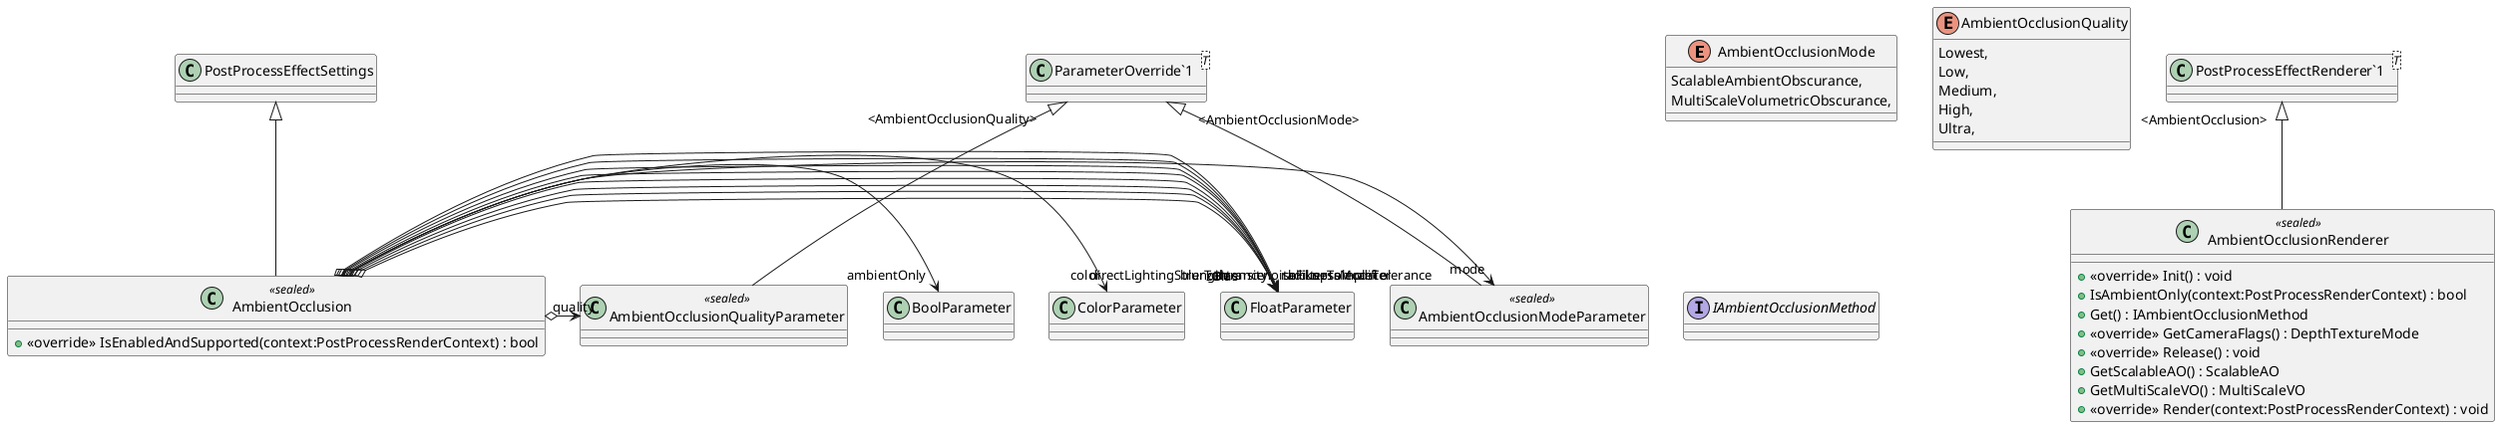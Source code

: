 @startuml
enum AmbientOcclusionMode {
    ScalableAmbientObscurance,
    MultiScaleVolumetricObscurance,
}
enum AmbientOcclusionQuality {
    Lowest,
    Low,
    Medium,
    High,
    Ultra,
}
class AmbientOcclusionModeParameter <<sealed>> {
}
class AmbientOcclusionQualityParameter <<sealed>> {
}
class AmbientOcclusion <<sealed>> {
    + <<override>> IsEnabledAndSupported(context:PostProcessRenderContext) : bool
}
interface IAmbientOcclusionMethod {
}
class AmbientOcclusionRenderer <<sealed>> {
    + <<override>> Init() : void
    + IsAmbientOnly(context:PostProcessRenderContext) : bool
    + Get() : IAmbientOcclusionMethod
    + <<override>> GetCameraFlags() : DepthTextureMode
    + <<override>> Release() : void
    + GetScalableAO() : ScalableAO
    + GetMultiScaleVO() : MultiScaleVO
    + <<override>> Render(context:PostProcessRenderContext) : void
}
class "ParameterOverride`1"<T> {
}
class "PostProcessEffectRenderer`1"<T> {
}
"ParameterOverride`1" "<AmbientOcclusionMode>" <|-- AmbientOcclusionModeParameter
"ParameterOverride`1" "<AmbientOcclusionQuality>" <|-- AmbientOcclusionQualityParameter
PostProcessEffectSettings <|-- AmbientOcclusion
AmbientOcclusion o-> "mode" AmbientOcclusionModeParameter
AmbientOcclusion o-> "intensity" FloatParameter
AmbientOcclusion o-> "color" ColorParameter
AmbientOcclusion o-> "ambientOnly" BoolParameter
AmbientOcclusion o-> "noiseFilterTolerance" FloatParameter
AmbientOcclusion o-> "blurTolerance" FloatParameter
AmbientOcclusion o-> "upsampleTolerance" FloatParameter
AmbientOcclusion o-> "thicknessModifier" FloatParameter
AmbientOcclusion o-> "zBias" FloatParameter
AmbientOcclusion o-> "directLightingStrength" FloatParameter
AmbientOcclusion o-> "radius" FloatParameter
AmbientOcclusion o-> "quality" AmbientOcclusionQualityParameter
"PostProcessEffectRenderer`1" "<AmbientOcclusion>" <|-- AmbientOcclusionRenderer
@enduml
